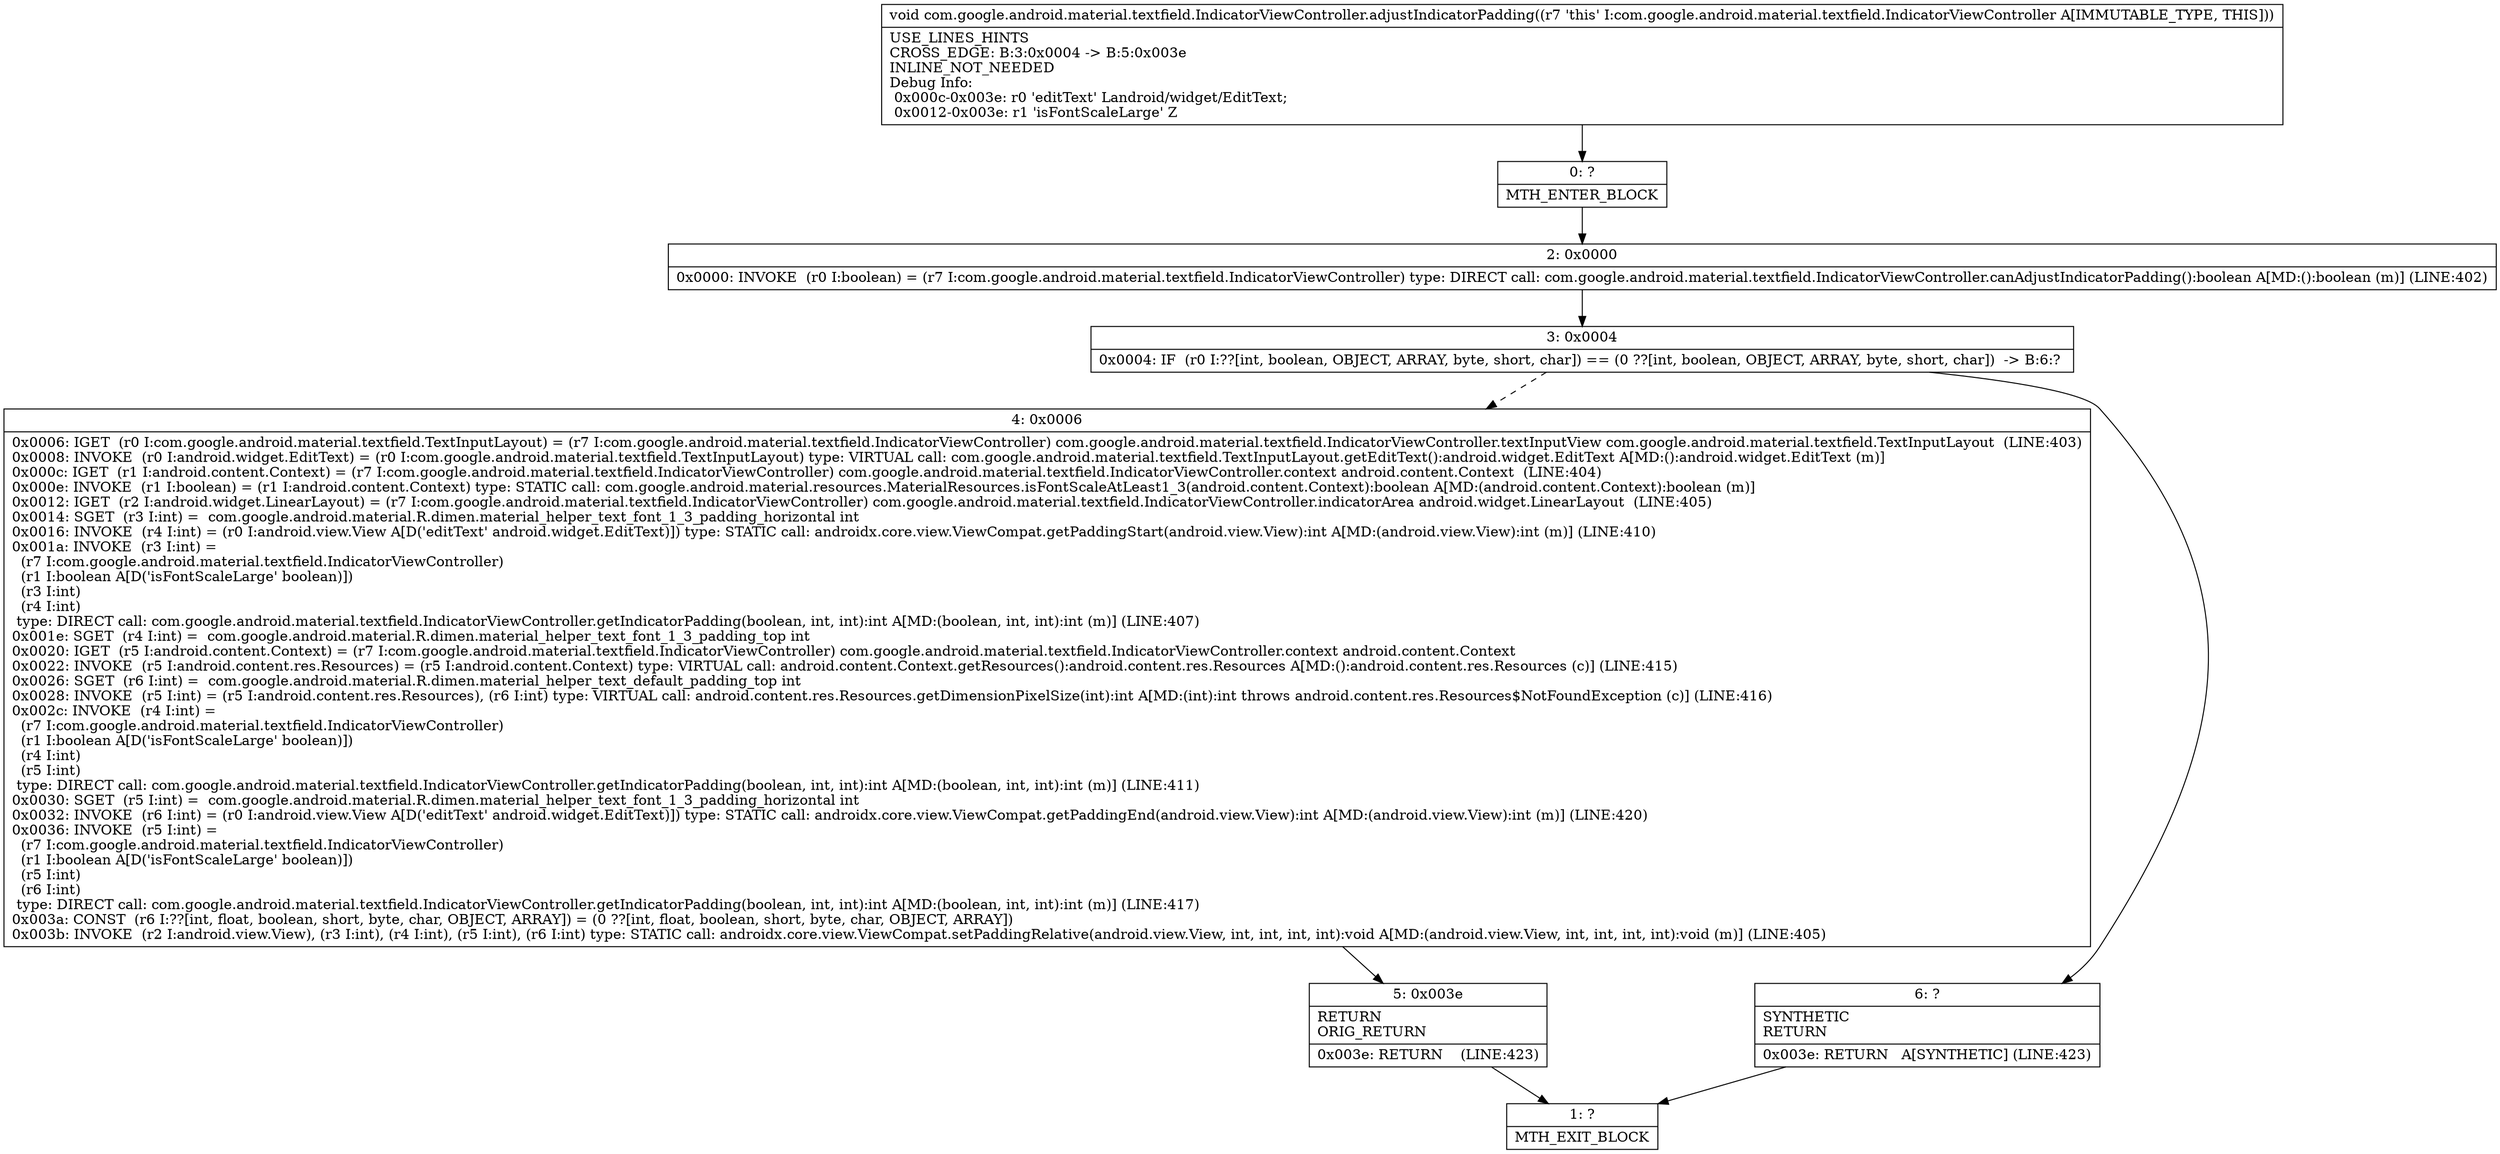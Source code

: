 digraph "CFG forcom.google.android.material.textfield.IndicatorViewController.adjustIndicatorPadding()V" {
Node_0 [shape=record,label="{0\:\ ?|MTH_ENTER_BLOCK\l}"];
Node_2 [shape=record,label="{2\:\ 0x0000|0x0000: INVOKE  (r0 I:boolean) = (r7 I:com.google.android.material.textfield.IndicatorViewController) type: DIRECT call: com.google.android.material.textfield.IndicatorViewController.canAdjustIndicatorPadding():boolean A[MD:():boolean (m)] (LINE:402)\l}"];
Node_3 [shape=record,label="{3\:\ 0x0004|0x0004: IF  (r0 I:??[int, boolean, OBJECT, ARRAY, byte, short, char]) == (0 ??[int, boolean, OBJECT, ARRAY, byte, short, char])  \-\> B:6:? \l}"];
Node_4 [shape=record,label="{4\:\ 0x0006|0x0006: IGET  (r0 I:com.google.android.material.textfield.TextInputLayout) = (r7 I:com.google.android.material.textfield.IndicatorViewController) com.google.android.material.textfield.IndicatorViewController.textInputView com.google.android.material.textfield.TextInputLayout  (LINE:403)\l0x0008: INVOKE  (r0 I:android.widget.EditText) = (r0 I:com.google.android.material.textfield.TextInputLayout) type: VIRTUAL call: com.google.android.material.textfield.TextInputLayout.getEditText():android.widget.EditText A[MD:():android.widget.EditText (m)]\l0x000c: IGET  (r1 I:android.content.Context) = (r7 I:com.google.android.material.textfield.IndicatorViewController) com.google.android.material.textfield.IndicatorViewController.context android.content.Context  (LINE:404)\l0x000e: INVOKE  (r1 I:boolean) = (r1 I:android.content.Context) type: STATIC call: com.google.android.material.resources.MaterialResources.isFontScaleAtLeast1_3(android.content.Context):boolean A[MD:(android.content.Context):boolean (m)]\l0x0012: IGET  (r2 I:android.widget.LinearLayout) = (r7 I:com.google.android.material.textfield.IndicatorViewController) com.google.android.material.textfield.IndicatorViewController.indicatorArea android.widget.LinearLayout  (LINE:405)\l0x0014: SGET  (r3 I:int) =  com.google.android.material.R.dimen.material_helper_text_font_1_3_padding_horizontal int \l0x0016: INVOKE  (r4 I:int) = (r0 I:android.view.View A[D('editText' android.widget.EditText)]) type: STATIC call: androidx.core.view.ViewCompat.getPaddingStart(android.view.View):int A[MD:(android.view.View):int (m)] (LINE:410)\l0x001a: INVOKE  (r3 I:int) = \l  (r7 I:com.google.android.material.textfield.IndicatorViewController)\l  (r1 I:boolean A[D('isFontScaleLarge' boolean)])\l  (r3 I:int)\l  (r4 I:int)\l type: DIRECT call: com.google.android.material.textfield.IndicatorViewController.getIndicatorPadding(boolean, int, int):int A[MD:(boolean, int, int):int (m)] (LINE:407)\l0x001e: SGET  (r4 I:int) =  com.google.android.material.R.dimen.material_helper_text_font_1_3_padding_top int \l0x0020: IGET  (r5 I:android.content.Context) = (r7 I:com.google.android.material.textfield.IndicatorViewController) com.google.android.material.textfield.IndicatorViewController.context android.content.Context \l0x0022: INVOKE  (r5 I:android.content.res.Resources) = (r5 I:android.content.Context) type: VIRTUAL call: android.content.Context.getResources():android.content.res.Resources A[MD:():android.content.res.Resources (c)] (LINE:415)\l0x0026: SGET  (r6 I:int) =  com.google.android.material.R.dimen.material_helper_text_default_padding_top int \l0x0028: INVOKE  (r5 I:int) = (r5 I:android.content.res.Resources), (r6 I:int) type: VIRTUAL call: android.content.res.Resources.getDimensionPixelSize(int):int A[MD:(int):int throws android.content.res.Resources$NotFoundException (c)] (LINE:416)\l0x002c: INVOKE  (r4 I:int) = \l  (r7 I:com.google.android.material.textfield.IndicatorViewController)\l  (r1 I:boolean A[D('isFontScaleLarge' boolean)])\l  (r4 I:int)\l  (r5 I:int)\l type: DIRECT call: com.google.android.material.textfield.IndicatorViewController.getIndicatorPadding(boolean, int, int):int A[MD:(boolean, int, int):int (m)] (LINE:411)\l0x0030: SGET  (r5 I:int) =  com.google.android.material.R.dimen.material_helper_text_font_1_3_padding_horizontal int \l0x0032: INVOKE  (r6 I:int) = (r0 I:android.view.View A[D('editText' android.widget.EditText)]) type: STATIC call: androidx.core.view.ViewCompat.getPaddingEnd(android.view.View):int A[MD:(android.view.View):int (m)] (LINE:420)\l0x0036: INVOKE  (r5 I:int) = \l  (r7 I:com.google.android.material.textfield.IndicatorViewController)\l  (r1 I:boolean A[D('isFontScaleLarge' boolean)])\l  (r5 I:int)\l  (r6 I:int)\l type: DIRECT call: com.google.android.material.textfield.IndicatorViewController.getIndicatorPadding(boolean, int, int):int A[MD:(boolean, int, int):int (m)] (LINE:417)\l0x003a: CONST  (r6 I:??[int, float, boolean, short, byte, char, OBJECT, ARRAY]) = (0 ??[int, float, boolean, short, byte, char, OBJECT, ARRAY]) \l0x003b: INVOKE  (r2 I:android.view.View), (r3 I:int), (r4 I:int), (r5 I:int), (r6 I:int) type: STATIC call: androidx.core.view.ViewCompat.setPaddingRelative(android.view.View, int, int, int, int):void A[MD:(android.view.View, int, int, int, int):void (m)] (LINE:405)\l}"];
Node_5 [shape=record,label="{5\:\ 0x003e|RETURN\lORIG_RETURN\l|0x003e: RETURN    (LINE:423)\l}"];
Node_1 [shape=record,label="{1\:\ ?|MTH_EXIT_BLOCK\l}"];
Node_6 [shape=record,label="{6\:\ ?|SYNTHETIC\lRETURN\l|0x003e: RETURN   A[SYNTHETIC] (LINE:423)\l}"];
MethodNode[shape=record,label="{void com.google.android.material.textfield.IndicatorViewController.adjustIndicatorPadding((r7 'this' I:com.google.android.material.textfield.IndicatorViewController A[IMMUTABLE_TYPE, THIS]))  | USE_LINES_HINTS\lCROSS_EDGE: B:3:0x0004 \-\> B:5:0x003e\lINLINE_NOT_NEEDED\lDebug Info:\l  0x000c\-0x003e: r0 'editText' Landroid\/widget\/EditText;\l  0x0012\-0x003e: r1 'isFontScaleLarge' Z\l}"];
MethodNode -> Node_0;Node_0 -> Node_2;
Node_2 -> Node_3;
Node_3 -> Node_4[style=dashed];
Node_3 -> Node_6;
Node_4 -> Node_5;
Node_5 -> Node_1;
Node_6 -> Node_1;
}

